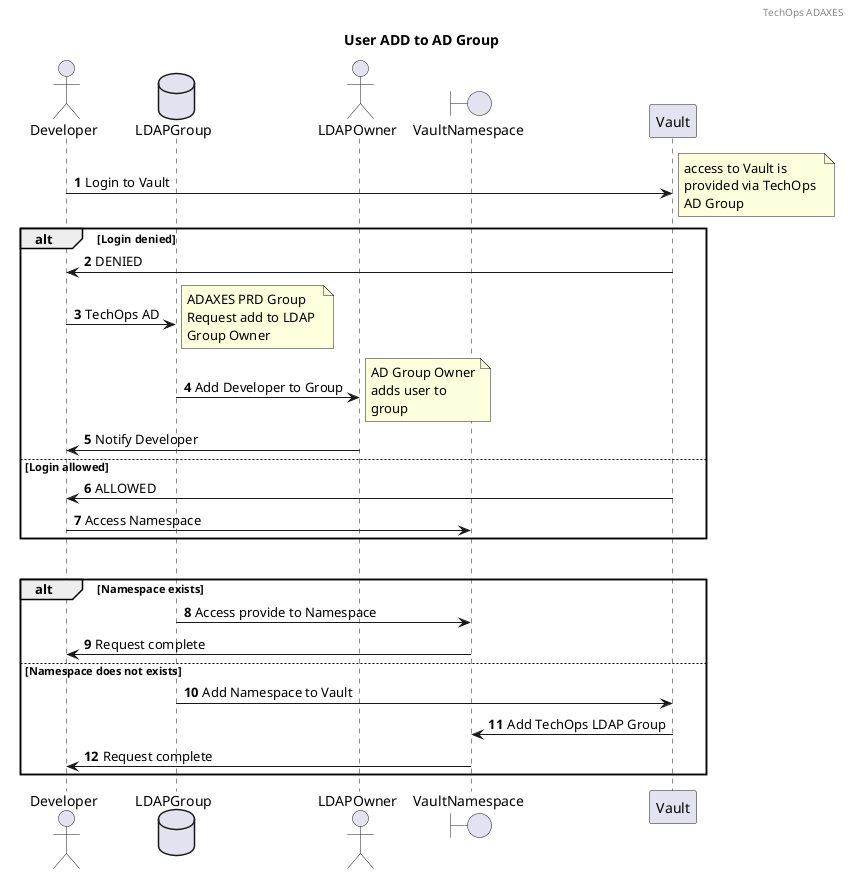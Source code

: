 @startuml

header TechOps ADAXES
title User ADD to AD Group
autonumber
actor Developer
database LDAPGroup
actor LDAPOwner

boundary VaultNamespace
Developer -> Vault: Login to Vault

note right
    access to Vault is 
    provided via TechOps 
    AD Group
end note
alt Login denied
    Vault -> Developer: DENIED
    Developer -> LDAPGroup: TechOps AD
    note right
        ADAXES PRD Group
        Request add to LDAP 
        Group Owner
    end note
    LDAPGroup -> LDAPOwner: Add Developer to Group
    note right
        AD Group Owner
        adds user to
        group
    end note
    LDAPOwner -> Developer: Notify Developer

else Login allowed
    Vault -> Developer: ALLOWED
    Developer -> VaultNamespace: Access Namespace
end


group Vault Namespace
alt Namespace exists
    LDAPGroup -> VaultNamespace: Access provide to Namespace
    VaultNamespace -> Developer: Request complete

else Namespace does not exists
    LDAPGroup -> Vault: Add Namespace to Vault
    Vault -> VaultNamespace: Add TechOps LDAP Group
    VaultNamespace -> Developer: Request complete
end

@enduml